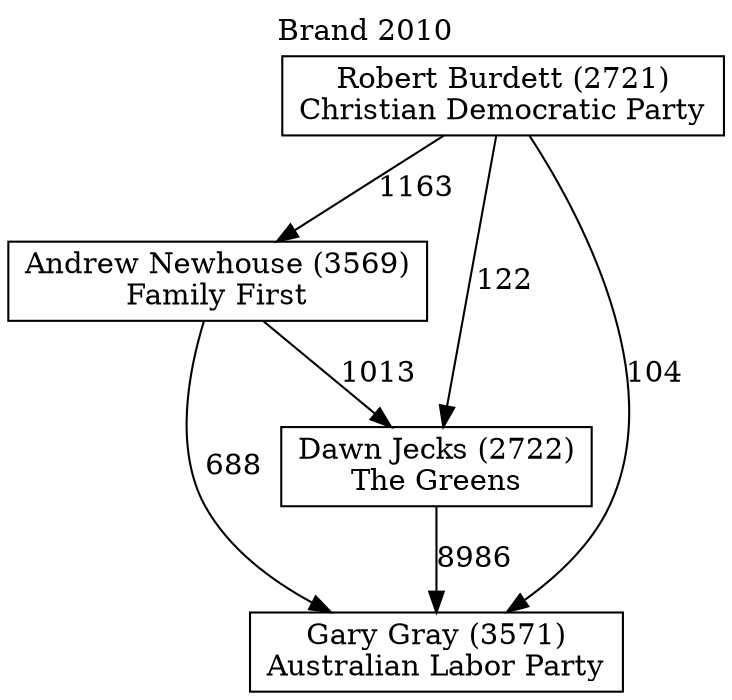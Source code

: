 // House preference flow
digraph "Gary Gray (3571)_Brand_2010" {
	graph [label="Brand 2010" labelloc=t mclimit=10]
	node [shape=box]
	"Andrew Newhouse (3569)" [label="Andrew Newhouse (3569)
Family First"]
	"Dawn Jecks (2722)" [label="Dawn Jecks (2722)
The Greens"]
	"Gary Gray (3571)" [label="Gary Gray (3571)
Australian Labor Party"]
	"Robert Burdett (2721)" [label="Robert Burdett (2721)
Christian Democratic Party"]
	"Andrew Newhouse (3569)" -> "Dawn Jecks (2722)" [label=1013]
	"Andrew Newhouse (3569)" -> "Gary Gray (3571)" [label=688]
	"Dawn Jecks (2722)" -> "Gary Gray (3571)" [label=8986]
	"Robert Burdett (2721)" -> "Andrew Newhouse (3569)" [label=1163]
	"Robert Burdett (2721)" -> "Dawn Jecks (2722)" [label=122]
	"Robert Burdett (2721)" -> "Gary Gray (3571)" [label=104]
}
